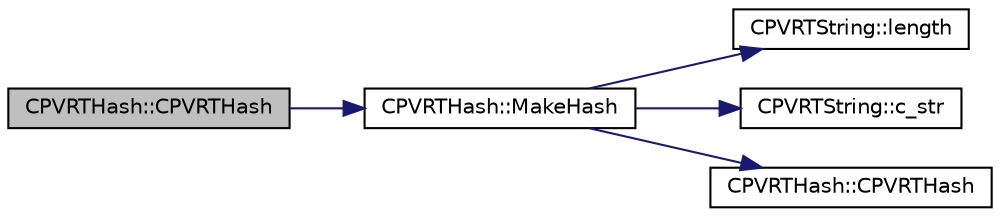 digraph "CPVRTHash::CPVRTHash"
{
  edge [fontname="Helvetica",fontsize="10",labelfontname="Helvetica",labelfontsize="10"];
  node [fontname="Helvetica",fontsize="10",shape=record];
  rankdir="LR";
  Node1 [label="CPVRTHash::CPVRTHash",height=0.2,width=0.4,color="black", fillcolor="grey75", style="filled", fontcolor="black"];
  Node1 -> Node2 [color="midnightblue",fontsize="10",style="solid"];
  Node2 [label="CPVRTHash::MakeHash",height=0.2,width=0.4,color="black", fillcolor="white", style="filled",URL="$class_c_p_v_r_t_hash.html#ad95843d27ea7921d472d5a5bd70aaa96",tooltip="Generates a hash from a CPVRTString. "];
  Node2 -> Node3 [color="midnightblue",fontsize="10",style="solid"];
  Node3 [label="CPVRTString::length",height=0.2,width=0.4,color="black", fillcolor="white", style="filled",URL="$class_c_p_v_r_t_string.html#ae3548c03219a9ddc367c64de48231bf9",tooltip="Returns the length of the string. "];
  Node2 -> Node4 [color="midnightblue",fontsize="10",style="solid"];
  Node4 [label="CPVRTString::c_str",height=0.2,width=0.4,color="black", fillcolor="white", style="filled",URL="$class_c_p_v_r_t_string.html#aabd1f2848c4b1d65e7418b264502687d",tooltip="Returns a const char* pointer of the string. "];
  Node2 -> Node5 [color="midnightblue",fontsize="10",style="solid"];
  Node5 [label="CPVRTHash::CPVRTHash",height=0.2,width=0.4,color="black", fillcolor="white", style="filled",URL="$class_c_p_v_r_t_hash.html#a8c438349fa4846a11e4cb0126eb2f252",tooltip="Constructor. "];
}
